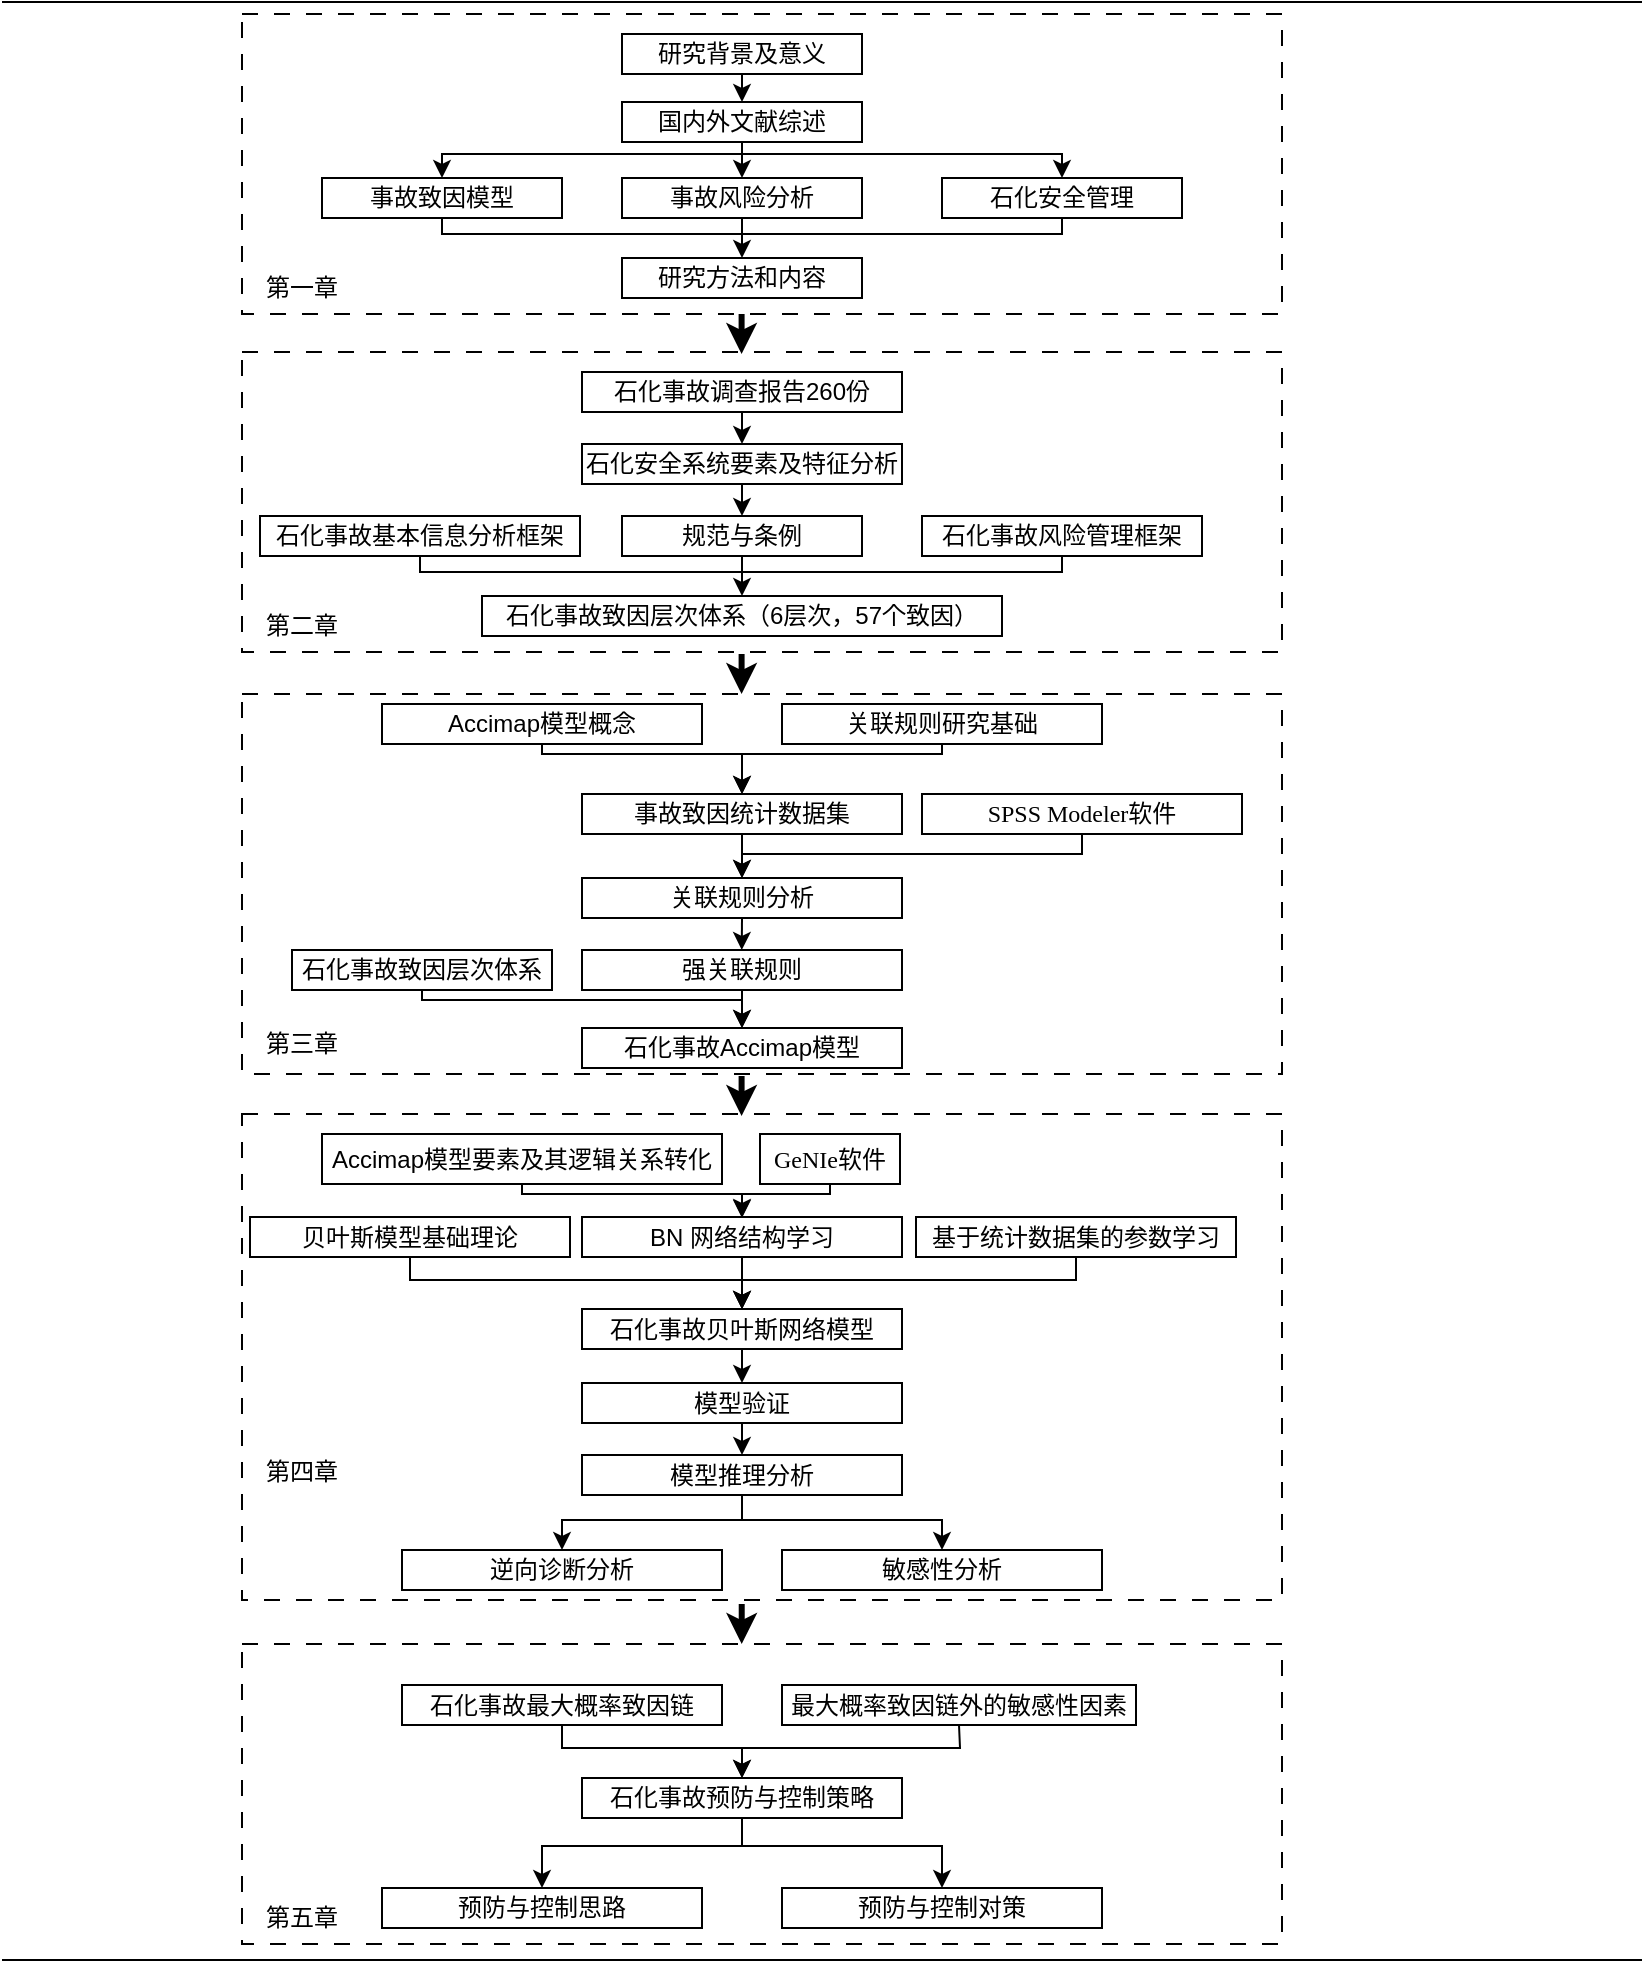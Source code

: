 <mxfile version="22.1.21" type="github">
  <diagram name="第 1 页" id="gyderTHux_RlRt0Dx9sq">
    <mxGraphModel dx="1562" dy="818" grid="1" gridSize="10" guides="1" tooltips="1" connect="1" arrows="1" fold="1" page="1" pageScale="1" pageWidth="827" pageHeight="1169" math="0" shadow="0">
      <root>
        <mxCell id="0" />
        <mxCell id="1" parent="0" />
        <mxCell id="IYwACVZ7fOERTfE9KCUY-1" value="" style="rounded=0;whiteSpace=wrap;html=1;dashed=1;dashPattern=8 8;" parent="1" vertex="1">
          <mxGeometry x="120" y="20" width="520" height="150" as="geometry" />
        </mxCell>
        <mxCell id="IYwACVZ7fOERTfE9KCUY-3" value="研究背景及意义" style="rounded=0;whiteSpace=wrap;html=1;" parent="1" vertex="1">
          <mxGeometry x="310" y="30" width="120" height="20" as="geometry" />
        </mxCell>
        <mxCell id="IYwACVZ7fOERTfE9KCUY-5" value="国内外文献综述" style="rounded=0;whiteSpace=wrap;html=1;" parent="1" vertex="1">
          <mxGeometry x="310" y="64" width="120" height="20" as="geometry" />
        </mxCell>
        <mxCell id="IYwACVZ7fOERTfE9KCUY-6" value="研究方法和内容" style="rounded=0;whiteSpace=wrap;html=1;" parent="1" vertex="1">
          <mxGeometry x="310" y="142" width="120" height="20" as="geometry" />
        </mxCell>
        <mxCell id="IYwACVZ7fOERTfE9KCUY-7" value="事故风险分析" style="rounded=0;whiteSpace=wrap;html=1;" parent="1" vertex="1">
          <mxGeometry x="310" y="102" width="120" height="20" as="geometry" />
        </mxCell>
        <mxCell id="IYwACVZ7fOERTfE9KCUY-8" value="事故致因模型" style="rounded=0;whiteSpace=wrap;html=1;" parent="1" vertex="1">
          <mxGeometry x="160" y="102" width="120" height="20" as="geometry" />
        </mxCell>
        <mxCell id="IYwACVZ7fOERTfE9KCUY-9" value="石化安全管理" style="rounded=0;whiteSpace=wrap;html=1;" parent="1" vertex="1">
          <mxGeometry x="470" y="102" width="120" height="20" as="geometry" />
        </mxCell>
        <mxCell id="IYwACVZ7fOERTfE9KCUY-10" value="" style="endArrow=classic;html=1;rounded=0;exitX=0.5;exitY=1;exitDx=0;exitDy=0;entryX=0.5;entryY=0;entryDx=0;entryDy=0;" parent="1" source="IYwACVZ7fOERTfE9KCUY-3" target="IYwACVZ7fOERTfE9KCUY-5" edge="1">
          <mxGeometry width="50" height="50" relative="1" as="geometry">
            <mxPoint x="410" y="220" as="sourcePoint" />
            <mxPoint x="460" y="170" as="targetPoint" />
          </mxGeometry>
        </mxCell>
        <mxCell id="IYwACVZ7fOERTfE9KCUY-11" value="" style="endArrow=classic;html=1;rounded=0;exitX=0.5;exitY=1;exitDx=0;exitDy=0;entryX=0.5;entryY=0;entryDx=0;entryDy=0;" parent="1" target="IYwACVZ7fOERTfE9KCUY-7" edge="1">
          <mxGeometry width="50" height="50" relative="1" as="geometry">
            <mxPoint x="370" y="84" as="sourcePoint" />
            <mxPoint x="370" y="98" as="targetPoint" />
            <Array as="points" />
          </mxGeometry>
        </mxCell>
        <mxCell id="IYwACVZ7fOERTfE9KCUY-12" value="" style="endArrow=classic;html=1;rounded=0;exitX=0.5;exitY=1;exitDx=0;exitDy=0;entryX=0.5;entryY=0;entryDx=0;entryDy=0;" parent="1" source="IYwACVZ7fOERTfE9KCUY-7" target="IYwACVZ7fOERTfE9KCUY-6" edge="1">
          <mxGeometry width="50" height="50" relative="1" as="geometry">
            <mxPoint x="370" y="122" as="sourcePoint" />
            <mxPoint x="370.24" y="135.96" as="targetPoint" />
          </mxGeometry>
        </mxCell>
        <mxCell id="IYwACVZ7fOERTfE9KCUY-15" value="" style="endArrow=classic;startArrow=classic;html=1;rounded=0;exitX=0.5;exitY=0;exitDx=0;exitDy=0;entryX=0.5;entryY=0;entryDx=0;entryDy=0;" parent="1" source="IYwACVZ7fOERTfE9KCUY-8" target="IYwACVZ7fOERTfE9KCUY-9" edge="1">
          <mxGeometry width="50" height="50" relative="1" as="geometry">
            <mxPoint x="330" y="100" as="sourcePoint" />
            <mxPoint x="380" y="50" as="targetPoint" />
            <Array as="points">
              <mxPoint x="220" y="90" />
              <mxPoint x="530" y="90" />
            </Array>
          </mxGeometry>
        </mxCell>
        <mxCell id="IYwACVZ7fOERTfE9KCUY-17" value="" style="endArrow=none;html=1;rounded=0;exitX=0.5;exitY=1;exitDx=0;exitDy=0;entryX=0.5;entryY=1;entryDx=0;entryDy=0;" parent="1" source="IYwACVZ7fOERTfE9KCUY-8" target="IYwACVZ7fOERTfE9KCUY-9" edge="1">
          <mxGeometry width="50" height="50" relative="1" as="geometry">
            <mxPoint x="280" y="130" as="sourcePoint" />
            <mxPoint x="330" y="80" as="targetPoint" />
            <Array as="points">
              <mxPoint x="220" y="130" />
              <mxPoint x="530" y="130" />
            </Array>
          </mxGeometry>
        </mxCell>
        <mxCell id="IYwACVZ7fOERTfE9KCUY-18" value="第一章" style="text;html=1;strokeColor=none;fillColor=none;align=center;verticalAlign=middle;whiteSpace=wrap;rounded=0;" parent="1" vertex="1">
          <mxGeometry x="120" y="142" width="60" height="30" as="geometry" />
        </mxCell>
        <mxCell id="IYwACVZ7fOERTfE9KCUY-19" value="" style="rounded=0;whiteSpace=wrap;html=1;dashed=1;dashPattern=8 8;" parent="1" vertex="1">
          <mxGeometry x="120" y="189" width="520" height="150" as="geometry" />
        </mxCell>
        <mxCell id="IYwACVZ7fOERTfE9KCUY-20" value="石化事故调查报告260份" style="rounded=0;whiteSpace=wrap;html=1;" parent="1" vertex="1">
          <mxGeometry x="290" y="199" width="160" height="20" as="geometry" />
        </mxCell>
        <mxCell id="IYwACVZ7fOERTfE9KCUY-21" value="&lt;p class=&quot;subsection&quot; style=&quot;margin-left:0cm;text-indent:0cm;mso-list:l0 level3 lfo1&quot;&gt;&lt;span style=&quot;font-family:黑体;mso-ascii-font-family:Arial;mso-hansi-font-family:Arial&quot;&gt;石化安全系统要素及特征分析&lt;/span&gt;&lt;span lang=&quot;EN-US&quot;&gt;&lt;/span&gt;&lt;/p&gt;" style="rounded=0;whiteSpace=wrap;html=1;" parent="1" vertex="1">
          <mxGeometry x="290" y="235" width="160" height="20" as="geometry" />
        </mxCell>
        <mxCell id="IYwACVZ7fOERTfE9KCUY-22" value="石化事故致因层次体系（6层次，57个致因）" style="rounded=0;whiteSpace=wrap;html=1;" parent="1" vertex="1">
          <mxGeometry x="240" y="311" width="260" height="20" as="geometry" />
        </mxCell>
        <mxCell id="IYwACVZ7fOERTfE9KCUY-23" value="规范与条例" style="rounded=0;whiteSpace=wrap;html=1;" parent="1" vertex="1">
          <mxGeometry x="310" y="271" width="120" height="20" as="geometry" />
        </mxCell>
        <mxCell id="IYwACVZ7fOERTfE9KCUY-24" value="石化事故基本信息分析框架" style="rounded=0;whiteSpace=wrap;html=1;" parent="1" vertex="1">
          <mxGeometry x="129" y="271" width="160" height="20" as="geometry" />
        </mxCell>
        <mxCell id="IYwACVZ7fOERTfE9KCUY-25" value="石化事故风险管理框架" style="rounded=0;whiteSpace=wrap;html=1;" parent="1" vertex="1">
          <mxGeometry x="460" y="271" width="140" height="20" as="geometry" />
        </mxCell>
        <mxCell id="IYwACVZ7fOERTfE9KCUY-26" value="" style="endArrow=classic;html=1;rounded=0;exitX=0.5;exitY=1;exitDx=0;exitDy=0;entryX=0.5;entryY=0;entryDx=0;entryDy=0;" parent="1" source="IYwACVZ7fOERTfE9KCUY-20" target="IYwACVZ7fOERTfE9KCUY-21" edge="1">
          <mxGeometry width="50" height="50" relative="1" as="geometry">
            <mxPoint x="410" y="389" as="sourcePoint" />
            <mxPoint x="460" y="339" as="targetPoint" />
          </mxGeometry>
        </mxCell>
        <mxCell id="IYwACVZ7fOERTfE9KCUY-27" value="" style="endArrow=classic;html=1;rounded=0;exitX=0.5;exitY=1;exitDx=0;exitDy=0;entryX=0.5;entryY=0;entryDx=0;entryDy=0;" parent="1" source="IYwACVZ7fOERTfE9KCUY-21" target="IYwACVZ7fOERTfE9KCUY-23" edge="1">
          <mxGeometry width="50" height="50" relative="1" as="geometry">
            <mxPoint x="370" y="253" as="sourcePoint" />
            <mxPoint x="370" y="267" as="targetPoint" />
            <Array as="points" />
          </mxGeometry>
        </mxCell>
        <mxCell id="IYwACVZ7fOERTfE9KCUY-28" value="" style="endArrow=classic;html=1;rounded=0;exitX=0.5;exitY=1;exitDx=0;exitDy=0;entryX=0.5;entryY=0;entryDx=0;entryDy=0;" parent="1" source="IYwACVZ7fOERTfE9KCUY-23" target="IYwACVZ7fOERTfE9KCUY-22" edge="1">
          <mxGeometry width="50" height="50" relative="1" as="geometry">
            <mxPoint x="370" y="291" as="sourcePoint" />
            <mxPoint x="370.24" y="304.96" as="targetPoint" />
          </mxGeometry>
        </mxCell>
        <mxCell id="IYwACVZ7fOERTfE9KCUY-30" value="" style="endArrow=none;html=1;rounded=0;exitX=0.5;exitY=1;exitDx=0;exitDy=0;entryX=0.5;entryY=1;entryDx=0;entryDy=0;" parent="1" source="IYwACVZ7fOERTfE9KCUY-24" target="IYwACVZ7fOERTfE9KCUY-25" edge="1">
          <mxGeometry width="50" height="50" relative="1" as="geometry">
            <mxPoint x="280" y="299" as="sourcePoint" />
            <mxPoint x="330" y="249" as="targetPoint" />
            <Array as="points">
              <mxPoint x="209" y="299" />
              <mxPoint x="530" y="299" />
            </Array>
          </mxGeometry>
        </mxCell>
        <mxCell id="IYwACVZ7fOERTfE9KCUY-31" value="第二章" style="text;html=1;strokeColor=none;fillColor=none;align=center;verticalAlign=middle;whiteSpace=wrap;rounded=0;" parent="1" vertex="1">
          <mxGeometry x="120" y="311" width="60" height="30" as="geometry" />
        </mxCell>
        <mxCell id="IYwACVZ7fOERTfE9KCUY-32" value="" style="rounded=0;whiteSpace=wrap;html=1;dashed=1;dashPattern=8 8;" parent="1" vertex="1">
          <mxGeometry x="120" y="360" width="520" height="190" as="geometry" />
        </mxCell>
        <mxCell id="IYwACVZ7fOERTfE9KCUY-33" value="Accimap模型概念" style="rounded=0;whiteSpace=wrap;html=1;" parent="1" vertex="1">
          <mxGeometry x="190" y="365" width="160" height="20" as="geometry" />
        </mxCell>
        <mxCell id="IYwACVZ7fOERTfE9KCUY-34" value="&lt;font face=&quot;黑体&quot;&gt;事故致因统计数据集&lt;/font&gt;" style="rounded=0;whiteSpace=wrap;html=1;" parent="1" vertex="1">
          <mxGeometry x="290" y="410" width="160" height="20" as="geometry" />
        </mxCell>
        <mxCell id="IYwACVZ7fOERTfE9KCUY-35" value="石化事故Accimap模型" style="rounded=0;whiteSpace=wrap;html=1;" parent="1" vertex="1">
          <mxGeometry x="290" y="527" width="160" height="20" as="geometry" />
        </mxCell>
        <mxCell id="IYwACVZ7fOERTfE9KCUY-39" value="" style="endArrow=classic;html=1;rounded=0;exitX=0.5;exitY=1;exitDx=0;exitDy=0;entryX=0.5;entryY=0;entryDx=0;entryDy=0;" parent="1" source="IYwACVZ7fOERTfE9KCUY-33" target="IYwACVZ7fOERTfE9KCUY-34" edge="1">
          <mxGeometry width="50" height="50" relative="1" as="geometry">
            <mxPoint x="410" y="560" as="sourcePoint" />
            <mxPoint x="460" y="510" as="targetPoint" />
            <Array as="points">
              <mxPoint x="270" y="390" />
              <mxPoint x="370" y="390" />
            </Array>
          </mxGeometry>
        </mxCell>
        <mxCell id="IYwACVZ7fOERTfE9KCUY-43" value="第三章" style="text;html=1;strokeColor=none;fillColor=none;align=center;verticalAlign=middle;whiteSpace=wrap;rounded=0;" parent="1" vertex="1">
          <mxGeometry x="120" y="520" width="60" height="30" as="geometry" />
        </mxCell>
        <mxCell id="IYwACVZ7fOERTfE9KCUY-44" value="关联规则研究基础" style="rounded=0;whiteSpace=wrap;html=1;" parent="1" vertex="1">
          <mxGeometry x="390" y="365" width="160" height="20" as="geometry" />
        </mxCell>
        <mxCell id="IYwACVZ7fOERTfE9KCUY-45" value="" style="endArrow=classic;html=1;rounded=0;exitX=0.5;exitY=1;exitDx=0;exitDy=0;entryX=0.5;entryY=0;entryDx=0;entryDy=0;" parent="1" edge="1">
          <mxGeometry width="50" height="50" relative="1" as="geometry">
            <mxPoint x="470" y="385" as="sourcePoint" />
            <mxPoint x="370" y="410" as="targetPoint" />
            <Array as="points">
              <mxPoint x="470" y="390" />
              <mxPoint x="370" y="390" />
            </Array>
          </mxGeometry>
        </mxCell>
        <mxCell id="IYwACVZ7fOERTfE9KCUY-46" value="" style="rounded=0;whiteSpace=wrap;html=1;dashed=1;dashPattern=8 8;" parent="1" vertex="1">
          <mxGeometry x="120" y="835" width="520" height="150" as="geometry" />
        </mxCell>
        <mxCell id="IYwACVZ7fOERTfE9KCUY-48" value="&lt;font face=&quot;黑体&quot;&gt;石化事故预防与控制策略&lt;/font&gt;" style="rounded=0;whiteSpace=wrap;html=1;" parent="1" vertex="1">
          <mxGeometry x="290" y="902" width="160" height="20" as="geometry" />
        </mxCell>
        <mxCell id="IYwACVZ7fOERTfE9KCUY-50" value="预防与控制思路" style="rounded=0;whiteSpace=wrap;html=1;" parent="1" vertex="1">
          <mxGeometry x="190" y="957" width="160" height="20" as="geometry" />
        </mxCell>
        <mxCell id="IYwACVZ7fOERTfE9KCUY-52" value="" style="endArrow=classic;html=1;rounded=0;exitX=0.5;exitY=1;exitDx=0;exitDy=0;entryX=0.5;entryY=0;entryDx=0;entryDy=0;" parent="1" source="IYwACVZ7fOERTfE9KCUY-48" target="IYwACVZ7fOERTfE9KCUY-50" edge="1">
          <mxGeometry width="50" height="50" relative="1" as="geometry">
            <mxPoint x="370" y="950" as="sourcePoint" />
            <mxPoint x="370" y="968" as="targetPoint" />
            <Array as="points">
              <mxPoint x="370" y="936" />
              <mxPoint x="270" y="936" />
            </Array>
          </mxGeometry>
        </mxCell>
        <mxCell id="IYwACVZ7fOERTfE9KCUY-54" value="第五章" style="text;html=1;strokeColor=none;fillColor=none;align=center;verticalAlign=middle;whiteSpace=wrap;rounded=0;" parent="1" vertex="1">
          <mxGeometry x="120" y="957" width="60" height="30" as="geometry" />
        </mxCell>
        <mxCell id="IYwACVZ7fOERTfE9KCUY-57" value="" style="endArrow=classic;html=1;rounded=0;exitX=0.5;exitY=1;exitDx=0;exitDy=0;entryX=0.5;entryY=0;entryDx=0;entryDy=0;" parent="1" target="IYwACVZ7fOERTfE9KCUY-58" edge="1">
          <mxGeometry width="50" height="50" relative="1" as="geometry">
            <mxPoint x="370" y="922" as="sourcePoint" />
            <mxPoint x="469.84" y="946.05" as="targetPoint" />
            <Array as="points">
              <mxPoint x="370" y="936" />
              <mxPoint x="470" y="936" />
            </Array>
          </mxGeometry>
        </mxCell>
        <mxCell id="IYwACVZ7fOERTfE9KCUY-58" value="预防与控制对策" style="rounded=0;whiteSpace=wrap;html=1;" parent="1" vertex="1">
          <mxGeometry x="390" y="957" width="160" height="20" as="geometry" />
        </mxCell>
        <mxCell id="IYwACVZ7fOERTfE9KCUY-66" value="" style="rounded=0;whiteSpace=wrap;html=1;dashed=1;dashPattern=8 8;" parent="1" vertex="1">
          <mxGeometry x="120" y="570" width="520" height="243" as="geometry" />
        </mxCell>
        <mxCell id="IYwACVZ7fOERTfE9KCUY-67" value="贝叶斯模型基础理论" style="rounded=0;whiteSpace=wrap;html=1;" parent="1" vertex="1">
          <mxGeometry x="124" y="621.5" width="160" height="20" as="geometry" />
        </mxCell>
        <mxCell id="IYwACVZ7fOERTfE9KCUY-68" value="&lt;font face=&quot;黑体&quot;&gt;石化事故贝叶斯网络模型&lt;/font&gt;" style="rounded=0;whiteSpace=wrap;html=1;" parent="1" vertex="1">
          <mxGeometry x="290" y="667.5" width="160" height="20" as="geometry" />
        </mxCell>
        <mxCell id="IYwACVZ7fOERTfE9KCUY-69" value="模型推理分析" style="rounded=0;whiteSpace=wrap;html=1;" parent="1" vertex="1">
          <mxGeometry x="290" y="740.5" width="160" height="20" as="geometry" />
        </mxCell>
        <mxCell id="IYwACVZ7fOERTfE9KCUY-70" value="模型验证" style="rounded=0;whiteSpace=wrap;html=1;" parent="1" vertex="1">
          <mxGeometry x="290" y="704.5" width="160" height="20" as="geometry" />
        </mxCell>
        <mxCell id="IYwACVZ7fOERTfE9KCUY-71" value="" style="endArrow=classic;html=1;rounded=0;exitX=0.5;exitY=1;exitDx=0;exitDy=0;entryX=0.5;entryY=0;entryDx=0;entryDy=0;" parent="1" source="IYwACVZ7fOERTfE9KCUY-67" target="IYwACVZ7fOERTfE9KCUY-68" edge="1">
          <mxGeometry width="50" height="50" relative="1" as="geometry">
            <mxPoint x="410" y="811.5" as="sourcePoint" />
            <mxPoint x="460" y="761.5" as="targetPoint" />
            <Array as="points">
              <mxPoint x="204" y="653" />
              <mxPoint x="370" y="653" />
            </Array>
          </mxGeometry>
        </mxCell>
        <mxCell id="IYwACVZ7fOERTfE9KCUY-72" value="" style="endArrow=classic;html=1;rounded=0;exitX=0.5;exitY=1;exitDx=0;exitDy=0;entryX=0.5;entryY=0;entryDx=0;entryDy=0;" parent="1" source="IYwACVZ7fOERTfE9KCUY-68" target="IYwACVZ7fOERTfE9KCUY-70" edge="1">
          <mxGeometry width="50" height="50" relative="1" as="geometry">
            <mxPoint x="370" y="675.5" as="sourcePoint" />
            <mxPoint x="370" y="693.5" as="targetPoint" />
            <Array as="points" />
          </mxGeometry>
        </mxCell>
        <mxCell id="IYwACVZ7fOERTfE9KCUY-73" value="" style="endArrow=classic;html=1;rounded=0;entryX=0.5;entryY=0;entryDx=0;entryDy=0;exitX=0.5;exitY=1;exitDx=0;exitDy=0;" parent="1" source="IYwACVZ7fOERTfE9KCUY-70" target="IYwACVZ7fOERTfE9KCUY-69" edge="1">
          <mxGeometry width="50" height="50" relative="1" as="geometry">
            <mxPoint x="370" y="723" as="sourcePoint" />
            <mxPoint x="370.24" y="727.46" as="targetPoint" />
          </mxGeometry>
        </mxCell>
        <mxCell id="IYwACVZ7fOERTfE9KCUY-74" value="第四章" style="text;html=1;strokeColor=none;fillColor=none;align=center;verticalAlign=middle;whiteSpace=wrap;rounded=0;" parent="1" vertex="1">
          <mxGeometry x="120" y="733.5" width="60" height="30" as="geometry" />
        </mxCell>
        <mxCell id="IYwACVZ7fOERTfE9KCUY-75" value="基于统计数据集的参数学习" style="rounded=0;whiteSpace=wrap;html=1;" parent="1" vertex="1">
          <mxGeometry x="457" y="621.5" width="160" height="20" as="geometry" />
        </mxCell>
        <mxCell id="IYwACVZ7fOERTfE9KCUY-76" value="" style="endArrow=classic;html=1;rounded=0;exitX=0.5;exitY=1;exitDx=0;exitDy=0;entryX=0.5;entryY=0;entryDx=0;entryDy=0;" parent="1" source="IYwACVZ7fOERTfE9KCUY-75" target="IYwACVZ7fOERTfE9KCUY-68" edge="1">
          <mxGeometry width="50" height="50" relative="1" as="geometry">
            <mxPoint x="610" y="811.5" as="sourcePoint" />
            <mxPoint x="570" y="654.5" as="targetPoint" />
            <Array as="points">
              <mxPoint x="537" y="653" />
              <mxPoint x="370" y="653" />
            </Array>
          </mxGeometry>
        </mxCell>
        <mxCell id="IYwACVZ7fOERTfE9KCUY-77" value="逆向诊断分析" style="rounded=0;whiteSpace=wrap;html=1;" parent="1" vertex="1">
          <mxGeometry x="200" y="788" width="160" height="20" as="geometry" />
        </mxCell>
        <mxCell id="IYwACVZ7fOERTfE9KCUY-78" value="敏感性分析" style="rounded=0;whiteSpace=wrap;html=1;" parent="1" vertex="1">
          <mxGeometry x="390" y="788" width="160" height="20" as="geometry" />
        </mxCell>
        <mxCell id="IYwACVZ7fOERTfE9KCUY-79" value="Accimap模型要素及其逻辑关系转化" style="rounded=0;whiteSpace=wrap;html=1;" parent="1" vertex="1">
          <mxGeometry x="160" y="580" width="200" height="25" as="geometry" />
        </mxCell>
        <mxCell id="IYwACVZ7fOERTfE9KCUY-80" value="" style="endArrow=classic;html=1;rounded=0;exitX=0.5;exitY=1;exitDx=0;exitDy=0;entryX=0.5;entryY=0;entryDx=0;entryDy=0;" parent="1" source="IYwACVZ7fOERTfE9KCUY-79" target="47UYqMWt09Ig30NeYRGR-1" edge="1">
          <mxGeometry width="50" height="50" relative="1" as="geometry">
            <mxPoint x="480" y="733" as="sourcePoint" />
            <mxPoint x="530" y="683" as="targetPoint" />
            <Array as="points">
              <mxPoint x="260" y="610" />
              <mxPoint x="370" y="610" />
            </Array>
          </mxGeometry>
        </mxCell>
        <mxCell id="IYwACVZ7fOERTfE9KCUY-82" value="" style="endArrow=classic;html=1;rounded=0;exitX=0.5;exitY=1;exitDx=0;exitDy=0;entryX=0.5;entryY=0;entryDx=0;entryDy=0;" parent="1" source="IYwACVZ7fOERTfE9KCUY-69" target="IYwACVZ7fOERTfE9KCUY-77" edge="1">
          <mxGeometry width="50" height="50" relative="1" as="geometry">
            <mxPoint x="300" y="833" as="sourcePoint" />
            <mxPoint x="350" y="783" as="targetPoint" />
            <Array as="points">
              <mxPoint x="370" y="773" />
              <mxPoint x="280" y="773" />
            </Array>
          </mxGeometry>
        </mxCell>
        <mxCell id="IYwACVZ7fOERTfE9KCUY-83" value="" style="endArrow=classic;html=1;rounded=0;exitX=0.5;exitY=1;exitDx=0;exitDy=0;entryX=0.5;entryY=0;entryDx=0;entryDy=0;" parent="1" source="IYwACVZ7fOERTfE9KCUY-69" target="IYwACVZ7fOERTfE9KCUY-78" edge="1">
          <mxGeometry width="50" height="50" relative="1" as="geometry">
            <mxPoint x="380" y="763.5" as="sourcePoint" />
            <mxPoint x="522.403" y="805.5" as="targetPoint" />
            <Array as="points">
              <mxPoint x="370" y="773" />
              <mxPoint x="470" y="773" />
            </Array>
          </mxGeometry>
        </mxCell>
        <mxCell id="IYwACVZ7fOERTfE9KCUY-87" value="" style="endArrow=classic;html=1;rounded=0;fontSize=11;strokeWidth=3;" parent="1" edge="1">
          <mxGeometry width="50" height="50" relative="1" as="geometry">
            <mxPoint x="369.86" y="815" as="sourcePoint" />
            <mxPoint x="369.86" y="835" as="targetPoint" />
          </mxGeometry>
        </mxCell>
        <mxCell id="IYwACVZ7fOERTfE9KCUY-93" value="" style="endArrow=classic;html=1;rounded=0;fontSize=11;strokeWidth=3;" parent="1" edge="1">
          <mxGeometry width="50" height="50" relative="1" as="geometry">
            <mxPoint x="369.8" y="551" as="sourcePoint" />
            <mxPoint x="369.8" y="571" as="targetPoint" />
          </mxGeometry>
        </mxCell>
        <mxCell id="IYwACVZ7fOERTfE9KCUY-94" value="" style="endArrow=classic;html=1;rounded=0;fontSize=11;strokeWidth=3;" parent="1" edge="1">
          <mxGeometry width="50" height="50" relative="1" as="geometry">
            <mxPoint x="369.8" y="340" as="sourcePoint" />
            <mxPoint x="369.8" y="360" as="targetPoint" />
          </mxGeometry>
        </mxCell>
        <mxCell id="IYwACVZ7fOERTfE9KCUY-95" value="" style="endArrow=classic;html=1;rounded=0;fontSize=11;strokeWidth=3;" parent="1" edge="1">
          <mxGeometry width="50" height="50" relative="1" as="geometry">
            <mxPoint x="369.8" y="170" as="sourcePoint" />
            <mxPoint x="369.8" y="190" as="targetPoint" />
          </mxGeometry>
        </mxCell>
        <mxCell id="IYwACVZ7fOERTfE9KCUY-96" value="石化事故最大概率致因链" style="rounded=0;whiteSpace=wrap;html=1;" parent="1" vertex="1">
          <mxGeometry x="200" y="855.5" width="160" height="20" as="geometry" />
        </mxCell>
        <mxCell id="IYwACVZ7fOERTfE9KCUY-97" value="" style="endArrow=classic;html=1;rounded=0;exitX=0.5;exitY=1;exitDx=0;exitDy=0;entryX=0.5;entryY=0;entryDx=0;entryDy=0;" parent="1" source="IYwACVZ7fOERTfE9KCUY-96" edge="1">
          <mxGeometry width="50" height="50" relative="1" as="geometry">
            <mxPoint x="410" y="1045.5" as="sourcePoint" />
            <mxPoint x="370" y="902" as="targetPoint" />
            <Array as="points">
              <mxPoint x="280" y="887" />
              <mxPoint x="370" y="887" />
            </Array>
          </mxGeometry>
        </mxCell>
        <mxCell id="IYwACVZ7fOERTfE9KCUY-98" value="最大概率致因链外的敏感性因素" style="rounded=0;whiteSpace=wrap;html=1;" parent="1" vertex="1">
          <mxGeometry x="390" y="855.5" width="177" height="20" as="geometry" />
        </mxCell>
        <mxCell id="IYwACVZ7fOERTfE9KCUY-99" value="" style="endArrow=classic;html=1;rounded=0;exitX=0.5;exitY=1;exitDx=0;exitDy=0;entryX=0.5;entryY=0;entryDx=0;entryDy=0;" parent="1" source="IYwACVZ7fOERTfE9KCUY-98" edge="1">
          <mxGeometry width="50" height="50" relative="1" as="geometry">
            <mxPoint x="610" y="1045.5" as="sourcePoint" />
            <mxPoint x="370" y="902" as="targetPoint" />
            <Array as="points">
              <mxPoint x="479" y="887" />
              <mxPoint x="370" y="887" />
            </Array>
          </mxGeometry>
        </mxCell>
        <mxCell id="IYwACVZ7fOERTfE9KCUY-100" value="石化事故致因层次体系" style="rounded=0;whiteSpace=wrap;html=1;" parent="1" vertex="1">
          <mxGeometry x="145" y="488" width="130" height="20" as="geometry" />
        </mxCell>
        <mxCell id="IYwACVZ7fOERTfE9KCUY-101" value="" style="endArrow=classic;html=1;rounded=0;exitX=0.5;exitY=1;exitDx=0;exitDy=0;entryX=0.5;entryY=0;entryDx=0;entryDy=0;" parent="1" source="IYwACVZ7fOERTfE9KCUY-100" target="IYwACVZ7fOERTfE9KCUY-35" edge="1">
          <mxGeometry width="50" height="50" relative="1" as="geometry">
            <mxPoint x="310" y="675" as="sourcePoint" />
            <mxPoint x="270" y="526" as="targetPoint" />
            <Array as="points">
              <mxPoint x="210" y="513" />
              <mxPoint x="370" y="513" />
            </Array>
          </mxGeometry>
        </mxCell>
        <mxCell id="IYwACVZ7fOERTfE9KCUY-102" value="强关联规则" style="rounded=0;whiteSpace=wrap;html=1;" parent="1" vertex="1">
          <mxGeometry x="290" y="488" width="160" height="20" as="geometry" />
        </mxCell>
        <mxCell id="IYwACVZ7fOERTfE9KCUY-103" value="" style="endArrow=classic;html=1;rounded=0;exitX=0.5;exitY=1;exitDx=0;exitDy=0;entryX=0.5;entryY=0;entryDx=0;entryDy=0;" parent="1" source="IYwACVZ7fOERTfE9KCUY-102" target="IYwACVZ7fOERTfE9KCUY-35" edge="1">
          <mxGeometry width="50" height="50" relative="1" as="geometry">
            <mxPoint x="510" y="675" as="sourcePoint" />
            <mxPoint x="270" y="526" as="targetPoint" />
            <Array as="points">
              <mxPoint x="370" y="515" />
            </Array>
          </mxGeometry>
        </mxCell>
        <mxCell id="IYwACVZ7fOERTfE9KCUY-104" value="关联规则分析" style="rounded=0;whiteSpace=wrap;html=1;" parent="1" vertex="1">
          <mxGeometry x="290" y="452" width="160" height="20" as="geometry" />
        </mxCell>
        <mxCell id="IYwACVZ7fOERTfE9KCUY-106" value="" style="endArrow=classic;html=1;rounded=0;entryX=0.5;entryY=0;entryDx=0;entryDy=0;" parent="1" target="IYwACVZ7fOERTfE9KCUY-104" edge="1">
          <mxGeometry width="50" height="50" relative="1" as="geometry">
            <mxPoint x="370" y="430" as="sourcePoint" />
            <mxPoint x="370" y="440" as="targetPoint" />
            <Array as="points" />
          </mxGeometry>
        </mxCell>
        <mxCell id="IYwACVZ7fOERTfE9KCUY-107" value="" style="endArrow=classic;html=1;rounded=0;entryX=0.5;entryY=0;entryDx=0;entryDy=0;" parent="1" edge="1">
          <mxGeometry width="50" height="50" relative="1" as="geometry">
            <mxPoint x="370" y="472" as="sourcePoint" />
            <mxPoint x="369.88" y="488" as="targetPoint" />
            <Array as="points" />
          </mxGeometry>
        </mxCell>
        <mxCell id="47UYqMWt09Ig30NeYRGR-1" value="BN 网络结构学习" style="rounded=0;whiteSpace=wrap;html=1;" vertex="1" parent="1">
          <mxGeometry x="290" y="621.5" width="160" height="20" as="geometry" />
        </mxCell>
        <mxCell id="47UYqMWt09Ig30NeYRGR-2" value="&lt;font face=&quot;黑体&quot;&gt;SPSS Modeler软件&lt;/font&gt;" style="rounded=0;whiteSpace=wrap;html=1;" vertex="1" parent="1">
          <mxGeometry x="460" y="410" width="160" height="20" as="geometry" />
        </mxCell>
        <mxCell id="47UYqMWt09Ig30NeYRGR-3" value="&lt;font face=&quot;黑体&quot;&gt;GeNIe软件&lt;/font&gt;" style="rounded=0;whiteSpace=wrap;html=1;" vertex="1" parent="1">
          <mxGeometry x="379" y="580" width="70" height="25" as="geometry" />
        </mxCell>
        <mxCell id="47UYqMWt09Ig30NeYRGR-4" value="" style="endArrow=classic;html=1;rounded=0;exitX=0.5;exitY=1;exitDx=0;exitDy=0;entryX=0.5;entryY=0;entryDx=0;entryDy=0;" edge="1" parent="1" source="47UYqMWt09Ig30NeYRGR-2" target="IYwACVZ7fOERTfE9KCUY-104">
          <mxGeometry width="50" height="50" relative="1" as="geometry">
            <mxPoint x="530" y="500" as="sourcePoint" />
            <mxPoint x="580" y="450" as="targetPoint" />
            <Array as="points">
              <mxPoint x="540" y="440" />
              <mxPoint x="370" y="440" />
            </Array>
          </mxGeometry>
        </mxCell>
        <mxCell id="47UYqMWt09Ig30NeYRGR-6" value="" style="endArrow=classic;html=1;rounded=0;exitX=0.5;exitY=1;exitDx=0;exitDy=0;" edge="1" parent="1" source="47UYqMWt09Ig30NeYRGR-3">
          <mxGeometry width="50" height="50" relative="1" as="geometry">
            <mxPoint x="470" y="604.5" as="sourcePoint" />
            <mxPoint x="370" y="622" as="targetPoint" />
            <Array as="points">
              <mxPoint x="414" y="610" />
              <mxPoint x="370" y="610" />
            </Array>
          </mxGeometry>
        </mxCell>
        <mxCell id="47UYqMWt09Ig30NeYRGR-8" value="" style="endArrow=classic;html=1;rounded=0;exitX=0.5;exitY=1;exitDx=0;exitDy=0;entryX=0.5;entryY=0;entryDx=0;entryDy=0;" edge="1" parent="1" source="47UYqMWt09Ig30NeYRGR-1" target="IYwACVZ7fOERTfE9KCUY-68">
          <mxGeometry width="50" height="50" relative="1" as="geometry">
            <mxPoint x="370" y="690" as="sourcePoint" />
            <mxPoint x="420" y="640" as="targetPoint" />
          </mxGeometry>
        </mxCell>
        <mxCell id="47UYqMWt09Ig30NeYRGR-9" value="" style="endArrow=none;html=1;rounded=0;" edge="1" parent="1">
          <mxGeometry width="50" height="50" relative="1" as="geometry">
            <mxPoint y="993" as="sourcePoint" />
            <mxPoint x="820" y="993" as="targetPoint" />
          </mxGeometry>
        </mxCell>
        <mxCell id="47UYqMWt09Ig30NeYRGR-11" value="" style="endArrow=none;html=1;rounded=0;" edge="1" parent="1">
          <mxGeometry width="50" height="50" relative="1" as="geometry">
            <mxPoint y="14" as="sourcePoint" />
            <mxPoint x="820" y="14" as="targetPoint" />
          </mxGeometry>
        </mxCell>
      </root>
    </mxGraphModel>
  </diagram>
</mxfile>
